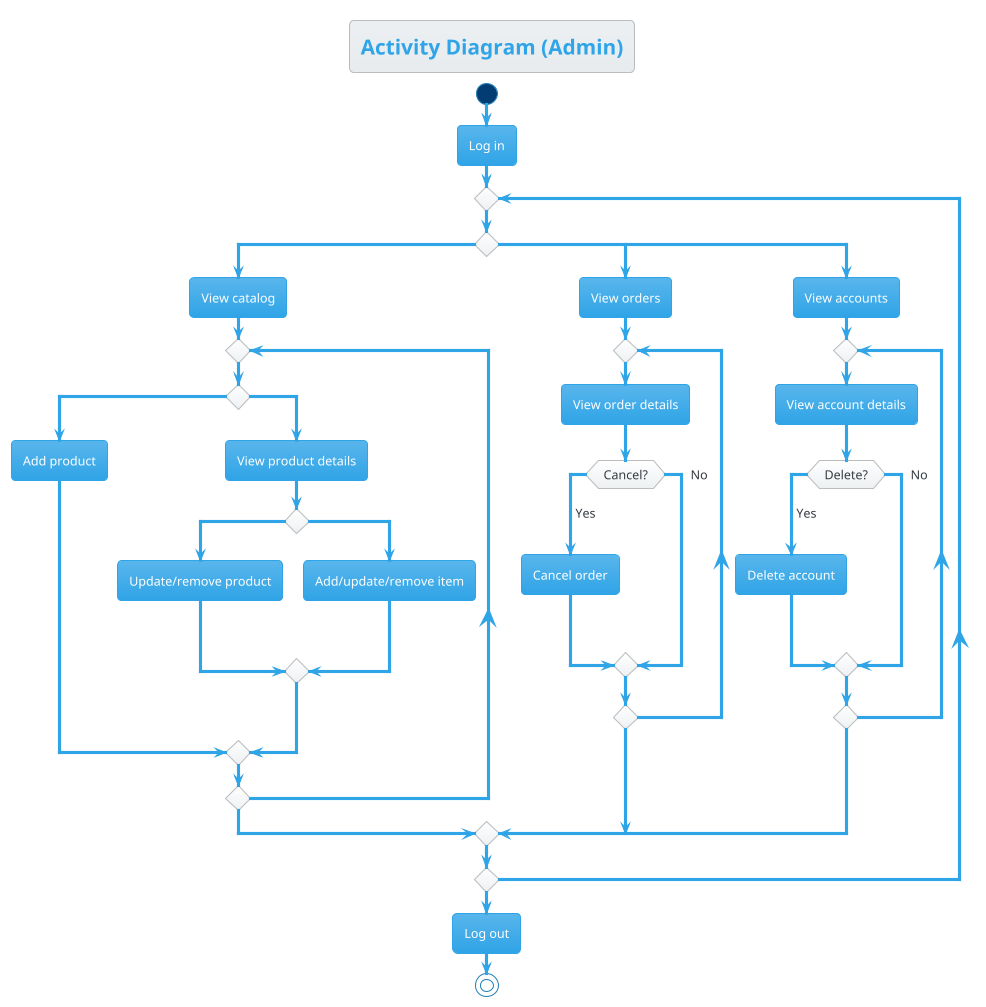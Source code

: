 @startuml activity-admin
!theme cerulean

title Activity Diagram (Admin)


start

:Log in;

repeat
    switch ()
    case ()
        :View catalog;
        repeat
            switch ()
            case ()
                :Add product;
            case ()
                :View product details;
                switch ()
                case ()
                    :Update/remove product;
                case ()
                    :Add/update/remove item;
                endswitch
            endswitch
        repeat while
    case ()
        :View orders;
        repeat
        :View order details;
        switch (Cancel?)
        case (Yes)
        :Cancel order;
        case (No)
        endswitch
        repeat while
    case ()
        :View accounts;
        repeat
        :View account details;
        switch (Delete?)
        case (Yes)
        :Delete account;
        case (No)
        endswitch
        repeat while
    endswitch
    label end
repeat while

:Log out;

stop

@enduml
